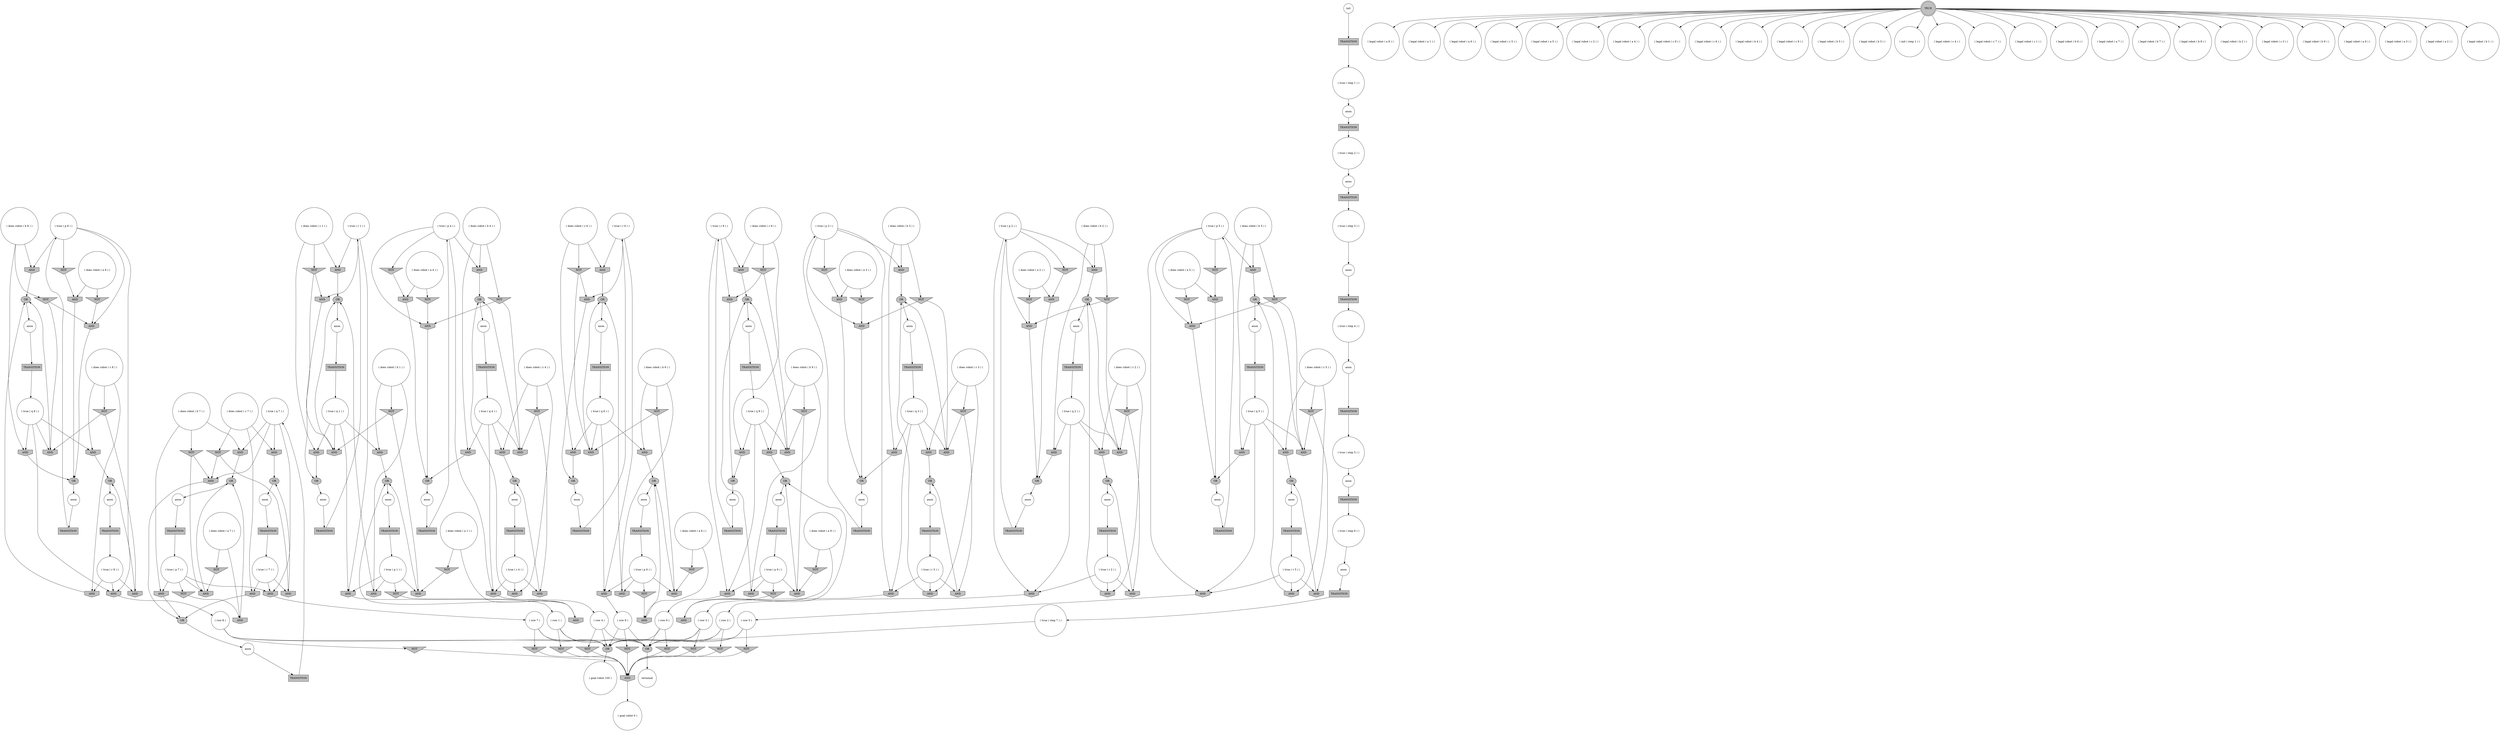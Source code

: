digraph propNet
{
	"@1769b76"[shape=box, style= filled, fillcolor=grey, label="TRANSITION"]; "@1769b76"->"@4149cd"; 
	"@5b604"[shape=circle, style= filled, fillcolor=white, label="( true ( p 5 ) )"]; "@5b604"->"@922d01"; "@5b604"->"@585020"; "@5b604"->"@1021e8"; "@5b604"->"@1724d8"; 
	"@85d487"[shape=circle, style= filled, fillcolor=white, label="anon"]; "@85d487"->"@30f26"; 
	"@135816"[shape=invhouse, style= filled, fillcolor=grey, label="AND"]; "@135816"->"@1ebb013"; 
	"@1154312"[shape=doublecircle, style= filled, fillcolor=grey, label="TRUE"]; "@1154312"->"@14981ca"; "@1154312"->"@3fdf77"; "@1154312"->"@1d0e51a"; "@1154312"->"@4fee84"; "@1154312"->"@e4df2f"; "@1154312"->"@1c98999"; "@1154312"->"@1969f86"; "@1154312"->"@460d54"; "@1154312"->"@13cddeb"; "@1154312"->"@189889e"; "@1154312"->"@62a73f"; "@1154312"->"@1823c9c"; "@1154312"->"@18cccd2"; "@1154312"->"@1064227"; "@1154312"->"@bb4d1d"; "@1154312"->"@117a031"; "@1154312"->"@9293b4"; "@1154312"->"@9651b1"; "@1154312"->"@778f90"; "@1154312"->"@154f2f8"; "@1154312"->"@6d49dc"; "@1154312"->"@1204052"; "@1154312"->"@d54121"; "@1154312"->"@433cb7"; "@1154312"->"@cf453b"; "@1154312"->"@133df06"; "@1154312"->"@604d98"; "@1154312"->"@eddbd6"; 
	"@13e41b"[shape=invtriangle, style= filled, fillcolor=grey, label="NOT"]; "@13e41b"->"@bd7eb3"; 
	"@123b528"[shape=circle, style= filled, fillcolor=white, label="anon"]; "@123b528"->"@e79279"; 
	"@956e98"[shape=invtriangle, style= filled, fillcolor=grey, label="NOT"]; "@956e98"->"@1ec0ae2"; 
	"@bd7eb3"[shape=invhouse, style= filled, fillcolor=grey, label="AND"]; "@bd7eb3"->"@adc4e7"; 
	"@1fd0bf3"[shape=ellipse, style= filled, fillcolor=grey, label="OR"]; "@1fd0bf3"->"@1422032"; 
	"@4b5a44"[shape=box, style= filled, fillcolor=grey, label="TRANSITION"]; "@4b5a44"->"@9609aa"; 
	"@1969f86"[shape=circle, style= filled, fillcolor=white, label="( legal robot ( a 4 ) )"]; 
	"@cd8edc"[shape=ellipse, style= filled, fillcolor=grey, label="OR"]; "@cd8edc"->"@8e4fae"; 
	"@1603b72"[shape=circle, style= filled, fillcolor=white, label="( does robot ( b 7 ) )"]; "@1603b72"->"@1643736"; "@1603b72"->"@c4e77f"; "@1603b72"->"@1f996e2"; 
	"@1b7e5a5"[shape=box, style= filled, fillcolor=grey, label="TRANSITION"]; "@1b7e5a5"->"@1cc39b9"; 
	"@14e715b"[shape=invhouse, style= filled, fillcolor=grey, label="AND"]; "@14e715b"->"@1ff2594"; 
	"@26b833"[shape=invhouse, style= filled, fillcolor=grey, label="AND"]; "@26b833"->"@dd2272"; 
	"@41cc57"[shape=circle, style= filled, fillcolor=white, label="( does robot ( a 7 ) )"]; "@41cc57"->"@4a1498"; "@41cc57"->"@7bbbe3"; 
	"@c78ed0"[shape=circle, style= filled, fillcolor=white, label="( does robot ( a 9 ) )"]; "@c78ed0"->"@1f54394"; "@c78ed0"->"@a95d54"; 
	"@9ed089"[shape=circle, style= filled, fillcolor=white, label="( does robot ( b 5 ) )"]; "@9ed089"->"@922d01"; "@9ed089"->"@1f43ccd"; "@9ed089"->"@152d9cd"; 
	"@14d6755"[shape=ellipse, style= filled, fillcolor=grey, label="OR"]; "@14d6755"->"@123b528"; 
	"@1394123"[shape=circle, style= filled, fillcolor=white, label="( does robot ( c 6 ) )"]; "@1394123"->"@1a7f58"; "@1394123"->"@14e715b"; "@1394123"->"@8a48fc"; 
	"@ec414"[shape=invhouse, style= filled, fillcolor=grey, label="AND"]; "@ec414"->"@1b654f7"; 
	"@151df4b"[shape=invtriangle, style= filled, fillcolor=grey, label="NOT"]; "@151df4b"->"@dfc5d6"; 
	"@138b923"[shape=ellipse, style= filled, fillcolor=grey, label="OR"]; "@138b923"->"@e2b75c"; 
	"@19b1180"[shape=invtriangle, style= filled, fillcolor=grey, label="NOT"]; "@19b1180"->"@1ec0ae2"; 
	"@1e4dbfb"[shape=invhouse, style= filled, fillcolor=grey, label="AND"]; "@1e4dbfb"->"@141b89c"; 
	"@ed9ef2"[shape=invhouse, style= filled, fillcolor=grey, label="AND"]; "@ed9ef2"->"@23f865"; 
	"@1b5af97"[shape=invhouse, style= filled, fillcolor=grey, label="AND"]; "@1b5af97"->"@1b654f7"; 
	"@1f489dc"[shape=circle, style= filled, fillcolor=white, label="( does robot ( c 1 ) )"]; "@1f489dc"->"@acfc2d"; "@1f489dc"->"@15495"; "@1f489dc"->"@d21148"; 
	"@18fdfa5"[shape=box, style= filled, fillcolor=grey, label="TRANSITION"]; "@18fdfa5"->"@128a279"; 
	"@1cd55e3"[shape=circle, style= filled, fillcolor=white, label="anon"]; "@1cd55e3"->"@14b95fe"; 
	"@98a4b6"[shape=circle, style= filled, fillcolor=white, label="( true ( step 5 ) )"]; "@98a4b6"->"@2d0471"; 
	"@16d3943"[shape=invhouse, style= filled, fillcolor=grey, label="AND"]; "@16d3943"->"@ff0cbf"; 
	"@1326d00"[shape=invtriangle, style= filled, fillcolor=grey, label="NOT"]; "@1326d00"->"@114779a"; "@1326d00"->"@1c771b9"; 
	"@8d5abf"[shape=ellipse, style= filled, fillcolor=grey, label="OR"]; "@8d5abf"->"@cda803"; 
	"@1e045d4"[shape=ellipse, style= filled, fillcolor=grey, label="OR"]; "@1e045d4"->"@8a25ee"; 
	"@1ba138f"[shape=circle, style= filled, fillcolor=white, label="( row 5 )"]; "@1ba138f"->"@15056b2"; "@1ba138f"->"@e66683"; "@1ba138f"->"@60a5e7"; 
	"@c99efc"[shape=circle, style= filled, fillcolor=white, label="anon"]; "@c99efc"->"@98ccc"; 
	"@133df06"[shape=circle, style= filled, fillcolor=white, label="( legal robot ( a 3 ) )"]; 
	"@9808ae"[shape=circle, style= filled, fillcolor=white, label="( does robot ( c 8 ) )"]; "@9808ae"->"@6f5cfb"; "@9808ae"->"@a97ae5"; "@9808ae"->"@17413f9"; 
	"@1d97de2"[shape=circle, style= filled, fillcolor=white, label="anon"]; "@1d97de2"->"@18fdfa5"; 
	"@20341b"[shape=box, style= filled, fillcolor=grey, label="TRANSITION"]; "@20341b"->"@98a4b6"; 
	"@c9daf7"[shape=box, style= filled, fillcolor=grey, label="TRANSITION"]; "@c9daf7"->"@9d63c6"; 
	"@1b0338f"[shape=invhouse, style= filled, fillcolor=grey, label="AND"]; "@1b0338f"->"@adc4e7"; 
	"@ff0cbf"[shape=ellipse, style= filled, fillcolor=grey, label="OR"]; "@ff0cbf"->"@1d97de2"; 
	"@f792b5"[shape=circle, style= filled, fillcolor=white, label="( does robot ( b 3 ) )"]; "@f792b5"->"@e8730f"; "@f792b5"->"@9f8108"; "@f792b5"->"@a1881e"; 
	"@140d103"[shape=circle, style= filled, fillcolor=white, label="( row 2 )"]; "@140d103"->"@15056b2"; "@140d103"->"@60a5e7"; "@140d103"->"@109e270"; 
	"@ca3e8f"[shape=invhouse, style= filled, fillcolor=grey, label="AND"]; "@ca3e8f"->"@13aa9f0"; 
	"@23f865"[shape=ellipse, style= filled, fillcolor=grey, label="OR"]; "@23f865"->"@c99efc"; 
	"@dadc93"[shape=invhouse, style= filled, fillcolor=grey, label="AND"]; "@dadc93"->"@1ff2594"; 
	"@adc4e7"[shape=ellipse, style= filled, fillcolor=grey, label="OR"]; "@adc4e7"->"@2e1323"; 
	"@15025e"[shape=invhouse, style= filled, fillcolor=grey, label="AND"]; "@15025e"->"@ab8c67"; 
	"@535e1f"[shape=circle, style= filled, fillcolor=white, label="( does robot ( c 4 ) )"]; "@535e1f"->"@18eba7e"; "@535e1f"->"@1308ea5"; "@535e1f"->"@1380ebe"; 
	"@a97ae5"[shape=invtriangle, style= filled, fillcolor=grey, label="NOT"]; "@a97ae5"->"@12508ee"; "@a97ae5"->"@ed9ef2"; 
	"@6b463b"[shape=circle, style= filled, fillcolor=white, label="( true ( step 2 ) )"]; "@6b463b"->"@1e68897"; 
	"@1c98999"[shape=circle, style= filled, fillcolor=white, label="( legal robot ( c 2 ) )"]; 
	"@1643736"[shape=invtriangle, style= filled, fillcolor=grey, label="NOT"]; "@1643736"->"@1901e76"; "@1643736"->"@1c771b9"; 
	"@ef1eb9"[shape=invhouse, style= filled, fillcolor=grey, label="AND"]; "@ef1eb9"->"@138b923"; 
	"@e5e6b3"[shape=box, style= filled, fillcolor=grey, label="TRANSITION"]; "@e5e6b3"->"@a14c30"; 
	"@187cdd0"[shape=invhouse, style= filled, fillcolor=grey, label="AND"]; "@187cdd0"->"@7c2bc0"; 
	"@1479d1d"[shape=circle, style= filled, fillcolor=white, label="( true ( step 1 ) )"]; "@1479d1d"->"@19645f3"; 
	"@18f21d5"[shape=circle, style= filled, fillcolor=white, label="( true ( step 3 ) )"]; "@18f21d5"->"@147c5a9"; 
	"@44a61e"[shape=invtriangle, style= filled, fillcolor=grey, label="NOT"]; "@44a61e"->"@1e68b5a"; 
	"@1df5985"[shape=invhouse, style= filled, fillcolor=grey, label="AND"]; "@1df5985"->"@adc4e7"; 
	"@181f7da"[shape=circle, style= filled, fillcolor=white, label="( does robot ( b 1 ) )"]; "@181f7da"->"@28ad7d"; "@181f7da"->"@e6a9ae"; "@181f7da"->"@dbe476"; 
	"@de2a85"[shape=ellipse, style= filled, fillcolor=grey, label="OR"]; "@de2a85"->"@605f33"; 
	"@6c9c37"[shape=invtriangle, style= filled, fillcolor=grey, label="NOT"]; "@6c9c37"->"@26b833"; "@6c9c37"->"@1732a38"; 
	"@2d0471"[shape=circle, style= filled, fillcolor=white, label="anon"]; "@2d0471"->"@e5e6b3"; 
	"@176632b"[shape=box, style= filled, fillcolor=grey, label="TRANSITION"]; "@176632b"->"@feb5f3"; 
	"@9920c6"[shape=ellipse, style= filled, fillcolor=grey, label="OR"]; "@9920c6"->"@26cc57"; 
	"@159f306"[shape=invhouse, style= filled, fillcolor=grey, label="AND"]; "@159f306"->"@8d5abf"; 
	"@1f54394"[shape=invtriangle, style= filled, fillcolor=grey, label="NOT"]; "@1f54394"->"@13a55b0"; 
	"@5ddc3c"[shape=circle, style= filled, fillcolor=white, label="init"]; "@5ddc3c"->"@1781c43"; 
	"@1fe839c"[shape=invtriangle, style= filled, fillcolor=grey, label="NOT"]; "@1fe839c"->"@100ca7a"; "@1fe839c"->"@13a55b0"; 
	"@1635f07"[shape=invhouse, style= filled, fillcolor=grey, label="AND"]; "@1635f07"->"@ff0cbf"; 
	"@dfbcba"[shape=circle, style= filled, fillcolor=white, label="( row 1 )"]; "@dfbcba"->"@15056b2"; "@dfbcba"->"@60a5e7"; "@dfbcba"->"@b00997"; 
	"@19645f3"[shape=circle, style= filled, fillcolor=white, label="anon"]; "@19645f3"->"@15073a"; 
	"@e66683"[shape=invtriangle, style= filled, fillcolor=grey, label="NOT"]; "@e66683"->"@1ec0ae2"; 
	"@2de64"[shape=invtriangle, style= filled, fillcolor=grey, label="NOT"]; "@2de64"->"@1021e8"; 
	"@1ff2594"[shape=ellipse, style= filled, fillcolor=grey, label="OR"]; "@1ff2594"->"@134ddfd"; 
	"@132a95d"[shape=circle, style= filled, fillcolor=white, label="anon"]; "@132a95d"->"@20341b"; 
	"@1813bf1"[shape=invhouse, style= filled, fillcolor=grey, label="AND"]; "@1813bf1"->"@de2a85"; 
	"@7bd40b"[shape=invhouse, style= filled, fillcolor=grey, label="AND"]; "@7bd40b"->"@306357"; 
	"@26cc57"[shape=circle, style= filled, fillcolor=white, label="anon"]; "@26cc57"->"@1c53370"; 
	"@119936b"[shape=circle, style= filled, fillcolor=white, label="( does robot ( a 5 ) )"]; "@119936b"->"@c5edc4"; "@119936b"->"@2de64"; 
	"@1e35590"[shape=circle, style= filled, fillcolor=white, label="( does robot ( b 4 ) )"]; "@1e35590"->"@1236192"; "@1e35590"->"@1b5af97"; "@1e35590"->"@1635f07"; 
	"@131b945"[shape=invtriangle, style= filled, fillcolor=grey, label="NOT"]; "@131b945"->"@1a1826f"; 
	"@1cc39b9"[shape=circle, style= filled, fillcolor=white, label="( true ( p 2 ) )"]; "@1cc39b9"->"@7bd40b"; "@1cc39b9"->"@a88440"; "@1cc39b9"->"@195b97f"; "@1cc39b9"->"@3c9397"; 
	"@8a48fc"[shape=invhouse, style= filled, fillcolor=grey, label="AND"]; "@8a48fc"->"@1a80322"; 
	"@585020"[shape=invhouse, style= filled, fillcolor=grey, label="AND"]; "@585020"->"@1ba138f"; 
	"@18225fe"[shape=invhouse, style= filled, fillcolor=grey, label="AND"]; "@18225fe"->"@19f88b3"; 
	"@18127ff"[shape=ellipse, style= filled, fillcolor=grey, label="OR"]; "@18127ff"->"@1f8faec"; 
	"@1c771b9"[shape=invhouse, style= filled, fillcolor=grey, label="AND"]; "@1c771b9"->"@4edf60"; 
	"@5436d5"[shape=circle, style= filled, fillcolor=white, label="( does robot ( c 9 ) )"]; "@5436d5"->"@210890"; "@5436d5"->"@11dbc14"; "@5436d5"->"@133c6af"; 
	"@acfc2d"[shape=invtriangle, style= filled, fillcolor=grey, label="NOT"]; "@acfc2d"->"@1b664d2"; "@acfc2d"->"@1788453"; 
	"@14981ca"[shape=circle, style= filled, fillcolor=white, label="( legal robot ( a 8 ) )"]; 
	"@15d55d8"[shape=invhouse, style= filled, fillcolor=grey, label="AND"]; "@15d55d8"->"@de2a85"; 
	"@ecec6a"[shape=box, style= filled, fillcolor=grey, label="TRANSITION"]; "@ecec6a"->"@116ea29"; 
	"@1865300"[shape=invtriangle, style= filled, fillcolor=grey, label="NOT"]; "@1865300"->"@4f2123"; "@1865300"->"@1c2540d"; 
	"@ca0a4d"[shape=circle, style= filled, fillcolor=white, label="( does robot ( a 8 ) )"]; "@ca0a4d"->"@13e41b"; "@ca0a4d"->"@1df5985"; 
	"@dfd658"[shape=invhouse, style= filled, fillcolor=grey, label="AND"]; "@dfd658"->"@1ff2594"; 
	"@57c4df"[shape=invtriangle, style= filled, fillcolor=grey, label="NOT"]; "@57c4df"->"@12508ee"; "@57c4df"->"@bd7eb3"; 
	"@1a80322"[shape=ellipse, style= filled, fillcolor=grey, label="OR"]; "@1a80322"->"@1cd55e3"; 
	"@13a55b0"[shape=invhouse, style= filled, fillcolor=grey, label="AND"]; "@13a55b0"->"@13aa9f0"; 
	"@17413f9"[shape=invhouse, style= filled, fillcolor=grey, label="AND"]; "@17413f9"->"@141b89c"; 
	"@85000b"[shape=circle, style= filled, fillcolor=white, label="( true ( p 3 ) )"]; "@85000b"->"@18225fe"; "@85000b"->"@1a1826f"; "@85000b"->"@a1881e"; "@85000b"->"@166b209"; 
	"@114779a"[shape=invhouse, style= filled, fillcolor=grey, label="AND"]; "@114779a"->"@1fd0bf3"; 
	"@a14c30"[shape=circle, style= filled, fillcolor=white, label="( true ( step 6 ) )"]; "@a14c30"->"@738297"; 
	"@2e68bd"[shape=circle, style= filled, fillcolor=white, label="( does robot ( a 3 ) )"]; "@2e68bd"->"@131b945"; "@2e68bd"->"@159f306"; 
	"@6f5cfb"[shape=invhouse, style= filled, fillcolor=grey, label="AND"]; "@6f5cfb"->"@23f865"; 
	"@15495"[shape=invhouse, style= filled, fillcolor=grey, label="AND"]; "@15495"->"@1e045d4"; 
	"@161e8e"[shape=circle, style= filled, fillcolor=white, label="( row 4 )"]; "@161e8e"->"@15056b2"; "@161e8e"->"@60a5e7"; "@161e8e"->"@422ead"; 
	"@1ec2b75"[shape=invhouse, style= filled, fillcolor=grey, label="AND"]; "@1ec2b75"->"@dfbcba"; 
	"@992005"[shape=invhouse, style= filled, fillcolor=grey, label="AND"]; "@992005"->"@e0a335"; 
	"@e79279"[shape=box, style= filled, fillcolor=grey, label="TRANSITION"]; "@e79279"->"@18ba43e"; 
	"@152d9cd"[shape=invhouse, style= filled, fillcolor=grey, label="AND"]; "@152d9cd"->"@cd8edc"; 
	"@12b01b4"[shape=box, style= filled, fillcolor=grey, label="TRANSITION"]; "@12b01b4"->"@a2c79c"; 
	"@19d2702"[shape=invtriangle, style= filled, fillcolor=grey, label="NOT"]; "@19d2702"->"@1df5985"; 
	"@973e32"[shape=circle, style= filled, fillcolor=white, label="( true ( q 1 ) )"]; "@973e32"->"@1b664d2"; "@973e32"->"@28ad7d"; "@973e32"->"@1ec2b75"; "@973e32"->"@d21148"; 
	"@133ad98"[shape=circle, style= filled, fillcolor=white, label="terminal"]; 
	"@177f1db"[shape=box, style= filled, fillcolor=grey, label="TRANSITION"]; "@177f1db"->"@85000b"; 
	"@dbe476"[shape=invtriangle, style= filled, fillcolor=grey, label="NOT"]; "@dbe476"->"@1b664d2"; "@dbe476"->"@dfc5d6"; 
	"@dd2272"[shape=ellipse, style= filled, fillcolor=grey, label="OR"]; "@dd2272"->"@152038c"; 
	"@11e75ae"[shape=box, style= filled, fillcolor=grey, label="TRANSITION"]; "@11e75ae"->"@18f21d5"; 
	"@1236192"[shape=invtriangle, style= filled, fillcolor=grey, label="NOT"]; "@1236192"->"@ec414"; "@1236192"->"@1e68b5a"; 
	"@210890"[shape=invtriangle, style= filled, fillcolor=grey, label="NOT"]; "@210890"->"@12dd487"; "@210890"->"@100ca7a"; 
	"@3c108d"[shape=invtriangle, style= filled, fillcolor=grey, label="NOT"]; "@3c108d"->"@1ec0ae2"; 
	"@104cbb7"[shape=invtriangle, style= filled, fillcolor=grey, label="NOT"]; "@104cbb7"->"@1ec0ae2"; 
	"@16d53d9"[shape=circle, style= filled, fillcolor=white, label="anon"]; "@16d53d9"->"@1b7e5a5"; 
	"@14b95fe"[shape=box, style= filled, fillcolor=grey, label="TRANSITION"]; "@14b95fe"->"@193c8f8"; 
	"@1c53370"[shape=box, style= filled, fillcolor=grey, label="TRANSITION"]; "@1c53370"->"@102d2a2"; 
	"@1bf7f07"[shape=circle, style= filled, fillcolor=white, label="( true ( r 5 ) )"]; "@1bf7f07"->"@26b833"; "@1bf7f07"->"@187cdd0"; "@1bf7f07"->"@585020"; 
	"@1e2d158"[shape=circle, style= filled, fillcolor=white, label="( row 8 )"]; "@1e2d158"->"@15056b2"; "@1e2d158"->"@60a5e7"; "@1e2d158"->"@956e98"; 
	"@f2ba49"[shape=circle, style= filled, fillcolor=white, label="anon"]; "@f2ba49"->"@1887aa9"; 
	"@1e68b5a"[shape=invhouse, style= filled, fillcolor=grey, label="AND"]; "@1e68b5a"->"@ff0cbf"; 
	"@227e9c"[shape=circle, style= filled, fillcolor=white, label="( goal robot 100 )"]; 
	"@a1881e"[shape=invhouse, style= filled, fillcolor=grey, label="AND"]; "@a1881e"->"@3ff1ea"; 
	"@508091"[shape=invtriangle, style= filled, fillcolor=grey, label="NOT"]; "@508091"->"@992005"; 
	"@19ea75b"[shape=circle, style= filled, fillcolor=white, label="( does robot ( b 9 ) )"]; "@19ea75b"->"@1fe839c"; "@19ea75b"->"@ca3e8f"; "@19ea75b"->"@909d1b"; 
	"@98ccc"[shape=box, style= filled, fillcolor=grey, label="TRANSITION"]; "@98ccc"->"@1b5e831"; 
	"@1d8ab1f"[shape=circle, style= filled, fillcolor=white, label="( row 6 )"]; "@1d8ab1f"->"@3c108d"; "@1d8ab1f"->"@15056b2"; "@1d8ab1f"->"@60a5e7"; 
	"@134ddfd"[shape=circle, style= filled, fillcolor=white, label="anon"]; "@134ddfd"->"@511aaf"; 
	"@876e4e"[shape=invhouse, style= filled, fillcolor=grey, label="AND"]; "@876e4e"->"@3d4fa5"; 
	"@1d0e51a"[shape=circle, style= filled, fillcolor=white, label="( legal robot ( a 6 ) )"]; 
	"@13aa9f0"[shape=ellipse, style= filled, fillcolor=grey, label="OR"]; "@13aa9f0"->"@1a0b96"; 
	"@4fee84"[shape=circle, style= filled, fillcolor=white, label="( legal robot ( c 5 ) )"]; 
	"@180394b"[shape=invhouse, style= filled, fillcolor=grey, label="AND"]; "@180394b"->"@14d6755"; 
	"@ab8c67"[shape=ellipse, style= filled, fillcolor=grey, label="OR"]; "@ab8c67"->"@85d487"; 
	"@f62e3b"[shape=circle, style= filled, fillcolor=white, label="( true ( step 7 ) )"]; "@f62e3b"->"@60a5e7"; 
	"@cda803"[shape=circle, style= filled, fillcolor=white, label="anon"]; "@cda803"->"@177f1db"; 
	"@15c4d92"[shape=invhouse, style= filled, fillcolor=grey, label="AND"]; "@15c4d92"->"@ab8c67"; 
	"@1724d8"[shape=invtriangle, style= filled, fillcolor=grey, label="NOT"]; "@1724d8"->"@c5edc4"; 
	"@4a1498"[shape=invtriangle, style= filled, fillcolor=grey, label="NOT"]; "@4a1498"->"@1901e76"; 
	"@311ee4"[shape=circle, style= filled, fillcolor=white, label="( true ( p 6 ) )"]; "@311ee4"->"@1cff0da"; "@311ee4"->"@dadc93"; "@311ee4"->"@133086d"; "@311ee4"->"@15c4d92"; 
	"@17135a4"[shape=invhouse, style= filled, fillcolor=grey, label="AND"]; "@17135a4"->"@306357"; 
	"@13cddeb"[shape=circle, style= filled, fillcolor=white, label="( legal robot ( c 6 ) )"]; 
	"@152038c"[shape=circle, style= filled, fillcolor=white, label="anon"]; "@152038c"->"@1e4b40b"; 
	"@5a7eb8"[shape=box, style= filled, fillcolor=grey, label="TRANSITION"]; "@5a7eb8"->"@6cea88"; 
	"@a49e40"[shape=circle, style= filled, fillcolor=white, label="( does robot ( a 6 ) )"]; "@a49e40"->"@1213ea2"; "@a49e40"->"@15025e"; 
	"@738297"[shape=circle, style= filled, fillcolor=white, label="anon"]; "@738297"->"@1024ec"; 
	"@6cea88"[shape=circle, style= filled, fillcolor=white, label="( true ( q 5 ) )"]; "@6cea88"->"@1e7f0a5"; "@6cea88"->"@585020"; "@6cea88"->"@1732a38"; "@6cea88"->"@152d9cd"; 
	"@e9740c"[shape=circle, style= filled, fillcolor=white, label="anon"]; "@e9740c"->"@191688b"; 
	"@19b9f7d"[shape=invtriangle, style= filled, fillcolor=grey, label="NOT"]; "@19b9f7d"->"@1ec0ae2"; 
	"@a88440"[shape=invhouse, style= filled, fillcolor=grey, label="AND"]; "@a88440"->"@140d103"; 
	"@107efee"[shape=circle, style= filled, fillcolor=white, label="( true ( p 1 ) )"]; "@107efee"->"@508091"; "@107efee"->"@e6a9ae"; "@107efee"->"@1ec2b75"; "@107efee"->"@dfc5d6"; 
	"@195b97f"[shape=invtriangle, style= filled, fillcolor=grey, label="NOT"]; "@195b97f"->"@64f929"; 
	"@1c7332a"[shape=invhouse, style= filled, fillcolor=grey, label="AND"]; "@1c7332a"->"@1a80322"; 
	"@147c5a9"[shape=circle, style= filled, fillcolor=white, label="anon"]; "@147c5a9"->"@1769b76"; 
	"@422ead"[shape=invtriangle, style= filled, fillcolor=grey, label="NOT"]; "@422ead"->"@1ec0ae2"; 
	"@19cc56d"[shape=circle, style= filled, fillcolor=white, label="( goal robot 0 )"]; 
	"@16a8b98"[shape=box, style= filled, fillcolor=grey, label="TRANSITION"]; "@16a8b98"->"@5b604"; 
	"@433cb7"[shape=circle, style= filled, fillcolor=white, label="( legal robot ( b 9 ) )"]; 
	"@15319a5"[shape=box, style= filled, fillcolor=grey, label="TRANSITION"]; "@15319a5"->"@742949"; 
	"@1b73b4f"[shape=circle, style= filled, fillcolor=white, label="( does robot ( b 8 ) )"]; "@1b73b4f"->"@57c4df"; "@1b73b4f"->"@1e4dbfb"; "@1b73b4f"->"@1b0338f"; 
	"@1605f99"[shape=circle, style= filled, fillcolor=white, label="( true ( q 3 ) )"]; "@1605f99"->"@9f8108"; "@1605f99"->"@180394b"; "@1605f99"->"@4f2123"; "@1605f99"->"@18225fe"; 
	"@c4a63d"[shape=circle, style= filled, fillcolor=white, label="( row 7 )"]; "@c4a63d"->"@15056b2"; "@c4a63d"->"@60a5e7"; "@c4a63d"->"@19b1180"; 
	"@13f23c5"[shape=circle, style= filled, fillcolor=white, label="( true ( q 6 ) )"]; "@13f23c5"->"@8a48fc"; "@13f23c5"->"@dfd658"; "@13f23c5"->"@133086d"; "@13f23c5"->"@f73389"; 
	"@1024ec"[shape=box, style= filled, fillcolor=grey, label="TRANSITION"]; "@1024ec"->"@f62e3b"; 
	"@511aaf"[shape=box, style= filled, fillcolor=grey, label="TRANSITION"]; "@511aaf"->"@13f23c5"; 
	"@c5edc4"[shape=invhouse, style= filled, fillcolor=grey, label="AND"]; "@c5edc4"->"@cd8edc"; 
	"@1a8aaa9"[shape=invtriangle, style= filled, fillcolor=grey, label="NOT"]; "@1a8aaa9"->"@dfd658"; "@1a8aaa9"->"@15c4d92"; 
	"@11dbc14"[shape=invhouse, style= filled, fillcolor=grey, label="AND"]; "@11dbc14"->"@9920c6"; 
	"@10a1203"[shape=ellipse, style= filled, fillcolor=grey, label="OR"]; "@10a1203"->"@17c24c1"; 
	"@dfc5d6"[shape=invhouse, style= filled, fillcolor=grey, label="AND"]; "@dfc5d6"->"@e0a335"; 
	"@63ff6f"[shape=circle, style= filled, fillcolor=white, label="( true ( r 4 ) )"]; "@63ff6f"->"@18eba7e"; "@63ff6f"->"@b73fd4"; "@63ff6f"->"@135816"; 
	"@2e1323"[shape=circle, style= filled, fillcolor=white, label="anon"]; "@2e1323"->"@c9daf7"; 
	"@feb5f3"[shape=circle, style= filled, fillcolor=white, label="( true ( r 2 ) )"]; "@feb5f3"->"@1813bf1"; "@feb5f3"->"@ef1eb9"; "@feb5f3"->"@a88440"; 
	"@1ec0ae2"[shape=invhouse, style= filled, fillcolor=grey, label="AND"]; "@1ec0ae2"->"@19cc56d"; 
	"@460d54"[shape=circle, style= filled, fillcolor=white, label="( legal robot ( c 8 ) )"]; 
	"@1f8faec"[shape=circle, style= filled, fillcolor=white, label="anon"]; "@1f8faec"->"@7d2519"; 
	"@1cff0da"[shape=invtriangle, style= filled, fillcolor=grey, label="NOT"]; "@1cff0da"->"@15025e"; 
	"@189889e"[shape=circle, style= filled, fillcolor=white, label="( legal robot ( b 4 ) )"]; 
	"@160f677"[shape=invhouse, style= filled, fillcolor=grey, label="AND"]; "@160f677"->"@c4a63d"; 
	"@191688b"[shape=box, style= filled, fillcolor=grey, label="TRANSITION"]; "@191688b"->"@e8c1f3"; 
	"@e8c1f3"[shape=circle, style= filled, fillcolor=white, label="( true ( q 8 ) )"]; "@e8c1f3"->"@6f5cfb"; "@e8c1f3"->"@12508ee"; "@e8c1f3"->"@1206edb"; "@e8c1f3"->"@1b0338f"; 
	"@1f996e2"[shape=invhouse, style= filled, fillcolor=grey, label="AND"]; "@1f996e2"->"@2fb35c"; 
	"@136222a"[shape=circle, style= filled, fillcolor=white, label="( true ( q 2 ) )"]; "@136222a"->"@15d55d8"; "@136222a"->"@17135a4"; "@136222a"->"@a88440"; "@136222a"->"@17b38d6"; 
	"@1823c9c"[shape=circle, style= filled, fillcolor=white, label="( legal robot ( b 5 ) )"]; 
	"@8e4fae"[shape=circle, style= filled, fillcolor=white, label="anon"]; "@8e4fae"->"@16a8b98"; 
	"@1064227"[shape=circle, style= filled, fillcolor=white, label="( init ( step 1 ) )"]; 
	"@1887aa9"[shape=box, style= filled, fillcolor=grey, label="TRANSITION"]; "@1887aa9"->"@a5f23"; 
	"@30f26"[shape=box, style= filled, fillcolor=grey, label="TRANSITION"]; "@30f26"->"@311ee4"; 
	"@117a031"[shape=circle, style= filled, fillcolor=white, label="( legal robot ( c 7 ) )"]; 
	"@9293b4"[shape=circle, style= filled, fillcolor=white, label="( legal robot ( c 1 ) )"]; 
	"@9651b1"[shape=circle, style= filled, fillcolor=white, label="( legal robot ( b 6 ) )"]; 
	"@b00997"[shape=invtriangle, style= filled, fillcolor=grey, label="NOT"]; "@b00997"->"@1ec0ae2"; 
	"@cdf9e5"[shape=box, style= filled, fillcolor=grey, label="TRANSITION"]; "@cdf9e5"->"@136222a"; 
	"@a5f23"[shape=circle, style= filled, fillcolor=white, label="( true ( q 4 ) )"]; "@a5f23"->"@b73fd4"; "@a5f23"->"@1635f07"; "@a5f23"->"@1308ea5"; "@a5f23"->"@ec414"; 
	"@1788453"[shape=invhouse, style= filled, fillcolor=grey, label="AND"]; "@1788453"->"@10a1203"; 
	"@19f88b3"[shape=circle, style= filled, fillcolor=white, label="( row 3 )"]; "@19f88b3"->"@15056b2"; "@19f88b3"->"@19b9f7d"; "@19f88b3"->"@60a5e7"; 
	"@4edf60"[shape=ellipse, style= filled, fillcolor=grey, label="OR"]; "@4edf60"->"@eb615f"; 
	"@15073a"[shape=box, style= filled, fillcolor=grey, label="TRANSITION"]; "@15073a"->"@6b463b"; 
	"@1f80acb"[shape=invtriangle, style= filled, fillcolor=grey, label="NOT"]; "@1f80acb"->"@a95d54"; 
	"@1f43ccd"[shape=invtriangle, style= filled, fillcolor=grey, label="NOT"]; "@1f43ccd"->"@1021e8"; "@1f43ccd"->"@1732a38"; 
	"@eddbd6"[shape=circle, style= filled, fillcolor=white, label="( legal robot ( b 1 ) )"]; 
	"@1781c43"[shape=box, style= filled, fillcolor=grey, label="TRANSITION"]; "@1781c43"->"@1479d1d"; 
	"@9609aa"[shape=circle, style= filled, fillcolor=white, label="( true ( q 7 ) )"]; "@9609aa"->"@160f677"; "@9609aa"->"@fb3bb1"; "@9609aa"->"@1f996e2"; "@9609aa"->"@1c771b9"; 
	"@7f4543"[shape=invtriangle, style= filled, fillcolor=grey, label="NOT"]; "@7f4543"->"@7bbbe3"; 
	"@742949"[shape=circle, style= filled, fillcolor=white, label="( true ( p 9 ) )"]; "@742949"->"@1f80acb"; "@742949"->"@876e4e"; "@742949"->"@13a55b0"; "@742949"->"@909d1b"; 
	"@a2c79c"[shape=circle, style= filled, fillcolor=white, label="( true ( r 1 ) )"]; "@a2c79c"->"@15495"; "@a2c79c"->"@1ec2b75"; "@a2c79c"->"@1788453"; 
	"@116ea29"[shape=circle, style= filled, fillcolor=white, label="( true ( r 7 ) )"]; "@116ea29"->"@160f677"; "@116ea29"->"@729bee"; "@116ea29"->"@114779a"; 
	"@1b654f7"[shape=ellipse, style= filled, fillcolor=grey, label="OR"]; "@1b654f7"->"@f2ba49"; 
	"@1a7f58"[shape=invtriangle, style= filled, fillcolor=grey, label="NOT"]; "@1a7f58"->"@dfd658"; "@1a7f58"->"@1c7332a"; 
	"@1e7f0a5"[shape=invhouse, style= filled, fillcolor=grey, label="AND"]; "@1e7f0a5"->"@dd2272"; 
	"@3fdf77"[shape=circle, style= filled, fillcolor=white, label="( legal robot ( a 1 ) )"]; 
	"@e6a9ae"[shape=invhouse, style= filled, fillcolor=grey, label="AND"]; "@e6a9ae"->"@1e045d4"; 
	"@fb3bb1"[shape=invhouse, style= filled, fillcolor=grey, label="AND"]; "@fb3bb1"->"@1fd0bf3"; 
	"@1c0e68b"[shape=circle, style= filled, fillcolor=white, label="anon"]; "@1c0e68b"->"@b2fe3"; 
	"@1732a38"[shape=invhouse, style= filled, fillcolor=grey, label="AND"]; "@1732a38"->"@7c2bc0"; 
	"@1dca490"[shape=circle, style= filled, fillcolor=white, label="( does robot ( a 1 ) )"]; "@1dca490"->"@151df4b"; "@1dca490"->"@992005"; 
	"@64f929"[shape=invhouse, style= filled, fillcolor=grey, label="AND"]; "@64f929"->"@306357"; 
	"@1db8695"[shape=invtriangle, style= filled, fillcolor=grey, label="NOT"]; "@1db8695"->"@7bd40b"; "@1db8695"->"@17b38d6"; 
	"@128a279"[shape=circle, style= filled, fillcolor=white, label="( true ( p 4 ) )"]; "@128a279"->"@1b5af97"; "@128a279"->"@b73fd4"; "@128a279"->"@1e68b5a"; "@128a279"->"@177ead9"; 
	"@1871ed6"[shape=circle, style= filled, fillcolor=white, label="anon"]; "@1871ed6"->"@1c89044"; 
	"@605f33"[shape=circle, style= filled, fillcolor=white, label="anon"]; "@605f33"->"@176632b"; 
	"@28ad7d"[shape=invhouse, style= filled, fillcolor=grey, label="AND"]; "@28ad7d"->"@e0a335"; 
	"@9d63c6"[shape=circle, style= filled, fillcolor=white, label="( true ( p 8 ) )"]; "@9d63c6"->"@1206edb"; "@9d63c6"->"@bd7eb3"; "@9d63c6"->"@1e4dbfb"; "@9d63c6"->"@19d2702"; 
	"@156d40a"[shape=circle, style= filled, fillcolor=white, label="( does robot ( c 2 ) )"]; "@156d40a"->"@15d55d8"; "@156d40a"->"@ef1eb9"; "@156d40a"->"@10e8274"; 
	"@9389ce"[shape=circle, style= filled, fillcolor=white, label="( does robot ( a 4 ) )"]; "@9389ce"->"@44a61e"; "@9389ce"->"@16d3943"; 
	"@62a73f"[shape=circle, style= filled, fillcolor=white, label="( legal robot ( c 9 ) )"]; 
	"@18cccd2"[shape=circle, style= filled, fillcolor=white, label="( legal robot ( b 3 ) )"]; 
	"@133086d"[shape=invhouse, style= filled, fillcolor=grey, label="AND"]; "@133086d"->"@1d8ab1f"; 
	"@108cc57"[shape=circle, style= filled, fillcolor=white, label="( does robot ( c 5 ) )"]; "@108cc57"->"@1e7f0a5"; "@108cc57"->"@187cdd0"; "@108cc57"->"@6c9c37"; 
	"@b73fd4"[shape=invhouse, style= filled, fillcolor=grey, label="AND"]; "@b73fd4"->"@161e8e"; 
	"@8a25ee"[shape=circle, style= filled, fillcolor=white, label="anon"]; "@8a25ee"->"@de597b"; 
	"@7d2519"[shape=box, style= filled, fillcolor=grey, label="TRANSITION"]; "@7d2519"->"@da7f39"; 
	"@1b664d2"[shape=invhouse, style= filled, fillcolor=grey, label="AND"]; "@1b664d2"->"@1e045d4"; 
	"@306357"[shape=ellipse, style= filled, fillcolor=grey, label="OR"]; "@306357"->"@16d53d9"; 
	"@6e9704"[shape=circle, style= filled, fillcolor=white, label="( does robot ( c 7 ) )"]; "@6e9704"->"@1326d00"; "@6e9704"->"@fb3bb1"; "@6e9704"->"@729bee"; 
	"@193c8f8"[shape=circle, style= filled, fillcolor=white, label="( true ( r 6 ) )"]; "@193c8f8"->"@14e715b"; "@193c8f8"->"@1c7332a"; "@193c8f8"->"@133086d"; 
	"@4f2123"[shape=invhouse, style= filled, fillcolor=grey, label="AND"]; "@4f2123"->"@3ff1ea"; 
	"@166b209"[shape=invtriangle, style= filled, fillcolor=grey, label="NOT"]; "@166b209"->"@159f306"; 
	"@1422032"[shape=circle, style= filled, fillcolor=white, label="anon"]; "@1422032"->"@ecec6a"; 
	"@1e68897"[shape=circle, style= filled, fillcolor=white, label="anon"]; "@1e68897"->"@11e75ae"; 
	"@1204052"[shape=circle, style= filled, fillcolor=white, label="( legal robot ( b 2 ) )"]; 
	"@2fb35c"[shape=ellipse, style= filled, fillcolor=grey, label="OR"]; "@2fb35c"->"@cfe756"; 
	"@63051b"[shape=circle, style= filled, fillcolor=white, label="( does robot ( b 6 ) )"]; "@63051b"->"@1a8aaa9"; "@63051b"->"@dadc93"; "@63051b"->"@f73389"; 
	"@109e270"[shape=invtriangle, style= filled, fillcolor=grey, label="NOT"]; "@109e270"->"@1ec0ae2"; 
	"@10e8274"[shape=invtriangle, style= filled, fillcolor=grey, label="NOT"]; "@10e8274"->"@1813bf1"; "@10e8274"->"@17b38d6"; 
	"@100ca7a"[shape=invhouse, style= filled, fillcolor=grey, label="AND"]; "@100ca7a"->"@18127ff"; 
	"@1793204"[shape=circle, style= filled, fillcolor=white, label="anon"]; "@1793204"->"@5a7eb8"; 
	"@f73389"[shape=invhouse, style= filled, fillcolor=grey, label="AND"]; "@f73389"->"@ab8c67"; 
	"@174300a"[shape=invtriangle, style= filled, fillcolor=grey, label="NOT"]; "@174300a"->"@7bd40b"; 
	"@1213ea2"[shape=invtriangle, style= filled, fillcolor=grey, label="NOT"]; "@1213ea2"->"@15c4d92"; 
	"@1b5e831"[shape=circle, style= filled, fillcolor=white, label="( true ( r 8 ) )"]; "@1b5e831"->"@1206edb"; "@1b5e831"->"@17413f9"; "@1b5e831"->"@ed9ef2"; 
	"@1380ebe"[shape=invtriangle, style= filled, fillcolor=grey, label="NOT"]; "@1380ebe"->"@135816"; "@1380ebe"->"@ec414"; 
	"@60a5e7"[shape=ellipse, style= filled, fillcolor=grey, label="OR"]; "@60a5e7"->"@133ad98"; 
	"@909d1b"[shape=invhouse, style= filled, fillcolor=grey, label="AND"]; "@909d1b"->"@18127ff"; 
	"@1a0b96"[shape=circle, style= filled, fillcolor=white, label="anon"]; "@1a0b96"->"@15319a5"; 
	"@4149cd"[shape=circle, style= filled, fillcolor=white, label="( true ( step 4 ) )"]; "@4149cd"->"@132a95d"; 
	"@1c89044"[shape=box, style= filled, fillcolor=grey, label="TRANSITION"]; "@1c89044"->"@1605f99"; 
	"@922d01"[shape=invhouse, style= filled, fillcolor=grey, label="AND"]; "@922d01"->"@7c2bc0"; 
	"@1308ea5"[shape=invhouse, style= filled, fillcolor=grey, label="AND"]; "@1308ea5"->"@1ebb013"; 
	"@9f8108"[shape=invhouse, style= filled, fillcolor=grey, label="AND"]; "@9f8108"->"@8d5abf"; 
	"@3d4fa5"[shape=circle, style= filled, fillcolor=white, label="( row 9 )"]; "@3d4fa5"->"@15056b2"; "@3d4fa5"->"@104cbb7"; "@3d4fa5"->"@60a5e7"; 
	"@7bbbe3"[shape=invhouse, style= filled, fillcolor=grey, label="AND"]; "@7bbbe3"->"@2fb35c"; 
	"@cfe756"[shape=circle, style= filled, fillcolor=white, label="anon"]; "@cfe756"->"@aff30d"; 
	"@d21148"[shape=invhouse, style= filled, fillcolor=grey, label="AND"]; "@d21148"->"@10a1203"; 
	"@729bee"[shape=invhouse, style= filled, fillcolor=grey, label="AND"]; "@729bee"->"@4edf60"; 
	"@133c6af"[shape=invhouse, style= filled, fillcolor=grey, label="AND"]; "@133c6af"->"@18127ff"; 
	"@1d7a848"[shape=circle, style= filled, fillcolor=white, label="( does robot ( c 3 ) )"]; "@1d7a848"->"@1865300"; "@1d7a848"->"@180394b"; "@1d7a848"->"@1c7220b"; 
	"@102d2a2"[shape=circle, style= filled, fillcolor=white, label="( true ( r 9 ) )"]; "@102d2a2"->"@876e4e"; "@102d2a2"->"@12dd487"; "@102d2a2"->"@133c6af"; 
	"@115bcb5"[shape=box, style= filled, fillcolor=grey, label="TRANSITION"]; "@115bcb5"->"@63ff6f"; 
	"@aff30d"[shape=box, style= filled, fillcolor=grey, label="TRANSITION"]; "@aff30d"->"@1446483"; 
	"@a49d01"[shape=circle, style= filled, fillcolor=white, label="anon"]; "@a49d01"->"@115bcb5"; 
	"@de597b"[shape=box, style= filled, fillcolor=grey, label="TRANSITION"]; "@de597b"->"@973e32"; 
	"@bb4d1d"[shape=circle, style= filled, fillcolor=white, label="( legal robot ( c 4 ) )"]; 
	"@1e83440"[shape=circle, style= filled, fillcolor=white, label="( does robot ( a 2 ) )"]; "@1e83440"->"@64f929"; "@1e83440"->"@174300a"; 
	"@12dd487"[shape=invhouse, style= filled, fillcolor=grey, label="AND"]; "@12dd487"->"@9920c6"; 
	"@3c9397"[shape=invhouse, style= filled, fillcolor=grey, label="AND"]; "@3c9397"->"@138b923"; 
	"@154f2f8"[shape=circle, style= filled, fillcolor=white, label="( legal robot ( b 7 ) )"]; 
	"@17b38d6"[shape=invhouse, style= filled, fillcolor=grey, label="AND"]; "@17b38d6"->"@138b923"; 
	"@177ead9"[shape=invtriangle, style= filled, fillcolor=grey, label="NOT"]; "@177ead9"->"@16d3943"; 
	"@6d49dc"[shape=circle, style= filled, fillcolor=white, label="( legal robot ( b 8 ) )"]; 
	"@eb615f"[shape=circle, style= filled, fillcolor=white, label="anon"]; "@eb615f"->"@4b5a44"; 
	"@18ba43e"[shape=circle, style= filled, fillcolor=white, label="( true ( r 3 ) )"]; "@18ba43e"->"@1c7220b"; "@18ba43e"->"@18225fe"; "@18ba43e"->"@1c2540d"; 
	"@c4e77f"[shape=invhouse, style= filled, fillcolor=grey, label="AND"]; "@c4e77f"->"@4edf60"; 
	"@7c2bc0"[shape=ellipse, style= filled, fillcolor=grey, label="OR"]; "@7c2bc0"->"@1793204"; 
	"@17c24c1"[shape=circle, style= filled, fillcolor=white, label="anon"]; "@17c24c1"->"@12b01b4"; 
	"@e2b75c"[shape=circle, style= filled, fillcolor=white, label="anon"]; "@e2b75c"->"@cdf9e5"; 
	"@1446483"[shape=circle, style= filled, fillcolor=white, label="( true ( p 7 ) )"]; "@1446483"->"@1901e76"; "@1446483"->"@160f677"; "@1446483"->"@c4e77f"; "@1446483"->"@7f4543"; 
	"@e4df2f"[shape=circle, style= filled, fillcolor=white, label="( legal robot ( a 5 ) )"]; 
	"@12508ee"[shape=invhouse, style= filled, fillcolor=grey, label="AND"]; "@12508ee"->"@141b89c"; 
	"@1c7220b"[shape=invhouse, style= filled, fillcolor=grey, label="AND"]; "@1c7220b"->"@3ff1ea"; 
	"@1a1826f"[shape=invhouse, style= filled, fillcolor=grey, label="AND"]; "@1a1826f"->"@8d5abf"; 
	"@1c2540d"[shape=invhouse, style= filled, fillcolor=grey, label="AND"]; "@1c2540d"->"@14d6755"; 
	"@e0a335"[shape=ellipse, style= filled, fillcolor=grey, label="OR"]; "@e0a335"->"@1c0e68b"; 
	"@3ff1ea"[shape=ellipse, style= filled, fillcolor=grey, label="OR"]; "@3ff1ea"->"@1871ed6"; 
	"@141b89c"[shape=ellipse, style= filled, fillcolor=grey, label="OR"]; "@141b89c"->"@e9740c"; 
	"@15056b2"[shape=ellipse, style= filled, fillcolor=grey, label="OR"]; "@15056b2"->"@227e9c"; 
	"@da7f39"[shape=circle, style= filled, fillcolor=white, label="( true ( q 9 ) )"]; "@da7f39"->"@ca3e8f"; "@da7f39"->"@11dbc14"; "@da7f39"->"@876e4e"; "@da7f39"->"@100ca7a"; 
	"@1901e76"[shape=invhouse, style= filled, fillcolor=grey, label="AND"]; "@1901e76"->"@2fb35c"; 
	"@805567"[shape=circle, style= filled, fillcolor=white, label="( does robot ( b 2 ) )"]; "@805567"->"@17135a4"; "@805567"->"@3c9397"; "@805567"->"@1db8695"; 
	"@778f90"[shape=circle, style= filled, fillcolor=white, label="( legal robot ( a 7 ) )"]; 
	"@e8730f"[shape=invtriangle, style= filled, fillcolor=grey, label="NOT"]; "@e8730f"->"@4f2123"; "@e8730f"->"@1a1826f"; 
	"@b2fe3"[shape=box, style= filled, fillcolor=grey, label="TRANSITION"]; "@b2fe3"->"@107efee"; 
	"@1e4b40b"[shape=box, style= filled, fillcolor=grey, label="TRANSITION"]; "@1e4b40b"->"@1bf7f07"; 
	"@18eba7e"[shape=invhouse, style= filled, fillcolor=grey, label="AND"]; "@18eba7e"->"@1b654f7"; 
	"@d54121"[shape=circle, style= filled, fillcolor=white, label="( legal robot ( c 3 ) )"]; 
	"@cf453b"[shape=circle, style= filled, fillcolor=white, label="( legal robot ( a 9 ) )"]; 
	"@1021e8"[shape=invhouse, style= filled, fillcolor=grey, label="AND"]; "@1021e8"->"@cd8edc"; 
	"@604d98"[shape=circle, style= filled, fillcolor=white, label="( legal robot ( a 2 ) )"]; 
	"@1ebb013"[shape=ellipse, style= filled, fillcolor=grey, label="OR"]; "@1ebb013"->"@a49d01"; 
	"@1206edb"[shape=invhouse, style= filled, fillcolor=grey, label="AND"]; "@1206edb"->"@1e2d158"; 
	"@a95d54"[shape=invhouse, style= filled, fillcolor=grey, label="AND"]; "@a95d54"->"@13aa9f0"; 
}